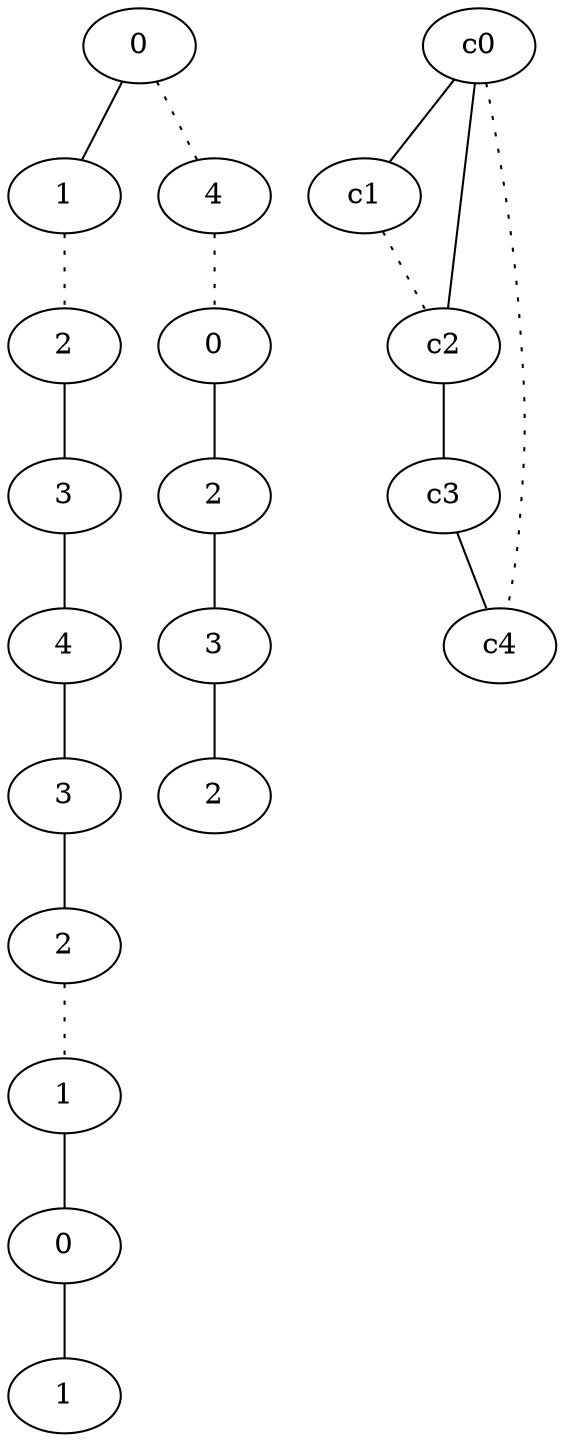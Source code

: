 graph {
a0[label=0];
a1[label=1];
a2[label=2];
a3[label=3];
a4[label=4];
a5[label=3];
a6[label=2];
a7[label=1];
a8[label=0];
a9[label=1];
a10[label=4];
a11[label=0];
a12[label=2];
a13[label=3];
a14[label=2];
a0 -- a1;
a0 -- a10 [style=dotted];
a1 -- a2 [style=dotted];
a2 -- a3;
a3 -- a4;
a4 -- a5;
a5 -- a6;
a6 -- a7 [style=dotted];
a7 -- a8;
a8 -- a9;
a10 -- a11 [style=dotted];
a11 -- a12;
a12 -- a13;
a13 -- a14;
c0 -- c1;
c0 -- c2;
c0 -- c4 [style=dotted];
c1 -- c2 [style=dotted];
c2 -- c3;
c3 -- c4;
}
